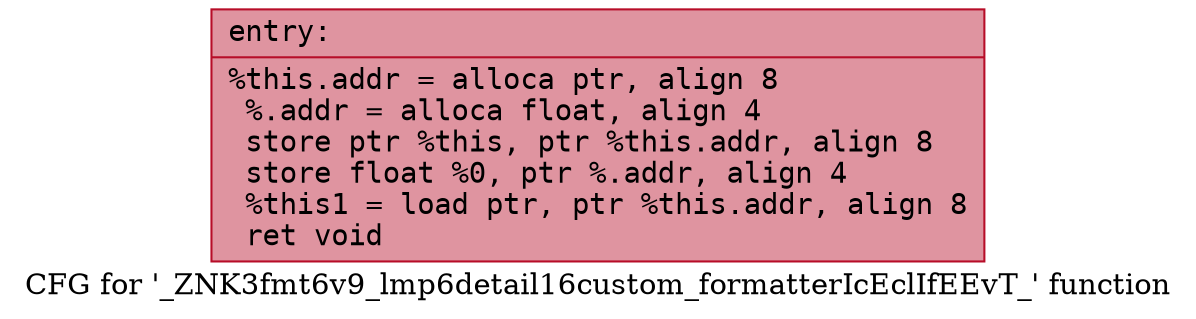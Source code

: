 digraph "CFG for '_ZNK3fmt6v9_lmp6detail16custom_formatterIcEclIfEEvT_' function" {
	label="CFG for '_ZNK3fmt6v9_lmp6detail16custom_formatterIcEclIfEEvT_' function";

	Node0x55fec34c51a0 [shape=record,color="#b70d28ff", style=filled, fillcolor="#b70d2870" fontname="Courier",label="{entry:\l|  %this.addr = alloca ptr, align 8\l  %.addr = alloca float, align 4\l  store ptr %this, ptr %this.addr, align 8\l  store float %0, ptr %.addr, align 4\l  %this1 = load ptr, ptr %this.addr, align 8\l  ret void\l}"];
}
